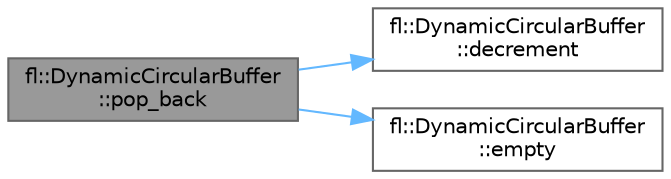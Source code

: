 digraph "fl::DynamicCircularBuffer::pop_back"
{
 // INTERACTIVE_SVG=YES
 // LATEX_PDF_SIZE
  bgcolor="transparent";
  edge [fontname=Helvetica,fontsize=10,labelfontname=Helvetica,labelfontsize=10];
  node [fontname=Helvetica,fontsize=10,shape=box,height=0.2,width=0.4];
  rankdir="LR";
  Node1 [id="Node000001",label="fl::DynamicCircularBuffer\l::pop_back",height=0.2,width=0.4,color="gray40", fillcolor="grey60", style="filled", fontcolor="black",tooltip=" "];
  Node1 -> Node2 [id="edge1_Node000001_Node000002",color="steelblue1",style="solid",tooltip=" "];
  Node2 [id="Node000002",label="fl::DynamicCircularBuffer\l::decrement",height=0.2,width=0.4,color="grey40", fillcolor="white", style="filled",URL="$d0/d56/classfl_1_1_dynamic_circular_buffer_a894c5d140512e699fa10d0a0e7437ceb.html#a894c5d140512e699fa10d0a0e7437ceb",tooltip=" "];
  Node1 -> Node3 [id="edge2_Node000001_Node000003",color="steelblue1",style="solid",tooltip=" "];
  Node3 [id="Node000003",label="fl::DynamicCircularBuffer\l::empty",height=0.2,width=0.4,color="grey40", fillcolor="white", style="filled",URL="$d0/d56/classfl_1_1_dynamic_circular_buffer_ac9e3f9c07fbab79ee57434ae65880d7d.html#ac9e3f9c07fbab79ee57434ae65880d7d",tooltip=" "];
}
